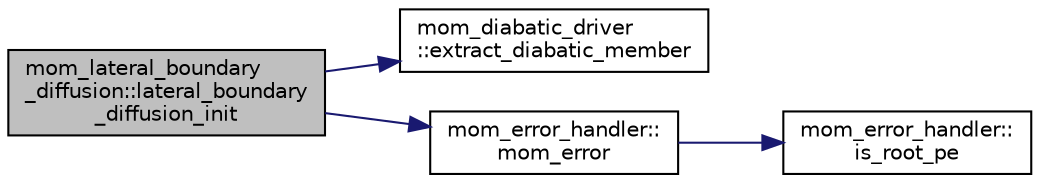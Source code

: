 digraph "mom_lateral_boundary_diffusion::lateral_boundary_diffusion_init"
{
 // INTERACTIVE_SVG=YES
 // LATEX_PDF_SIZE
  edge [fontname="Helvetica",fontsize="10",labelfontname="Helvetica",labelfontsize="10"];
  node [fontname="Helvetica",fontsize="10",shape=record];
  rankdir="LR";
  Node1 [label="mom_lateral_boundary\l_diffusion::lateral_boundary\l_diffusion_init",height=0.2,width=0.4,color="black", fillcolor="grey75", style="filled", fontcolor="black",tooltip="Initialization routine that reads runtime parameters and sets up pointers to other control structures..."];
  Node1 -> Node2 [color="midnightblue",fontsize="10",style="solid",fontname="Helvetica"];
  Node2 [label="mom_diabatic_driver\l::extract_diabatic_member",height=0.2,width=0.4,color="black", fillcolor="white", style="filled",URL="$namespacemom__diabatic__driver.html#a5ad8cfe1e5f0bf6c89b44e6bbbf2a685",tooltip="Returns pointers or values of members within the diabatic_CS type. For extensibility,..."];
  Node1 -> Node3 [color="midnightblue",fontsize="10",style="solid",fontname="Helvetica"];
  Node3 [label="mom_error_handler::\lmom_error",height=0.2,width=0.4,color="black", fillcolor="white", style="filled",URL="$namespacemom__error__handler.html#a460cfb79a06c29fc249952c2a3710d67",tooltip="This provides a convenient interface for writing an mpp_error message with run-time filter based on a..."];
  Node3 -> Node4 [color="midnightblue",fontsize="10",style="solid",fontname="Helvetica"];
  Node4 [label="mom_error_handler::\lis_root_pe",height=0.2,width=0.4,color="black", fillcolor="white", style="filled",URL="$namespacemom__error__handler.html#ad5f00a53059c72fe2332d1436c80ca71",tooltip="This returns .true. if the current PE is the root PE."];
}
